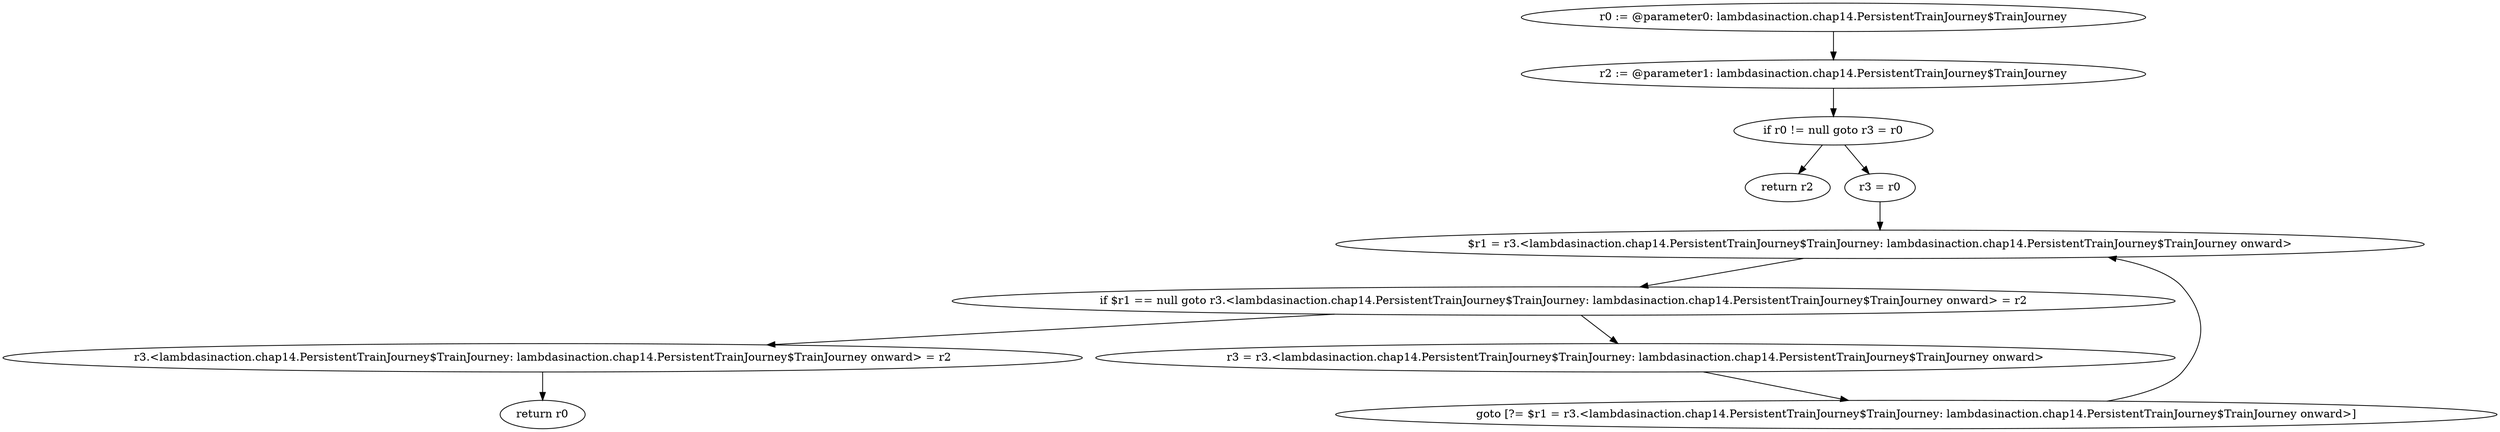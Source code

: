 digraph "unitGraph" {
    "r0 := @parameter0: lambdasinaction.chap14.PersistentTrainJourney$TrainJourney"
    "r2 := @parameter1: lambdasinaction.chap14.PersistentTrainJourney$TrainJourney"
    "if r0 != null goto r3 = r0"
    "return r2"
    "r3 = r0"
    "$r1 = r3.<lambdasinaction.chap14.PersistentTrainJourney$TrainJourney: lambdasinaction.chap14.PersistentTrainJourney$TrainJourney onward>"
    "if $r1 == null goto r3.<lambdasinaction.chap14.PersistentTrainJourney$TrainJourney: lambdasinaction.chap14.PersistentTrainJourney$TrainJourney onward> = r2"
    "r3 = r3.<lambdasinaction.chap14.PersistentTrainJourney$TrainJourney: lambdasinaction.chap14.PersistentTrainJourney$TrainJourney onward>"
    "goto [?= $r1 = r3.<lambdasinaction.chap14.PersistentTrainJourney$TrainJourney: lambdasinaction.chap14.PersistentTrainJourney$TrainJourney onward>]"
    "r3.<lambdasinaction.chap14.PersistentTrainJourney$TrainJourney: lambdasinaction.chap14.PersistentTrainJourney$TrainJourney onward> = r2"
    "return r0"
    "r0 := @parameter0: lambdasinaction.chap14.PersistentTrainJourney$TrainJourney"->"r2 := @parameter1: lambdasinaction.chap14.PersistentTrainJourney$TrainJourney";
    "r2 := @parameter1: lambdasinaction.chap14.PersistentTrainJourney$TrainJourney"->"if r0 != null goto r3 = r0";
    "if r0 != null goto r3 = r0"->"return r2";
    "if r0 != null goto r3 = r0"->"r3 = r0";
    "r3 = r0"->"$r1 = r3.<lambdasinaction.chap14.PersistentTrainJourney$TrainJourney: lambdasinaction.chap14.PersistentTrainJourney$TrainJourney onward>";
    "$r1 = r3.<lambdasinaction.chap14.PersistentTrainJourney$TrainJourney: lambdasinaction.chap14.PersistentTrainJourney$TrainJourney onward>"->"if $r1 == null goto r3.<lambdasinaction.chap14.PersistentTrainJourney$TrainJourney: lambdasinaction.chap14.PersistentTrainJourney$TrainJourney onward> = r2";
    "if $r1 == null goto r3.<lambdasinaction.chap14.PersistentTrainJourney$TrainJourney: lambdasinaction.chap14.PersistentTrainJourney$TrainJourney onward> = r2"->"r3 = r3.<lambdasinaction.chap14.PersistentTrainJourney$TrainJourney: lambdasinaction.chap14.PersistentTrainJourney$TrainJourney onward>";
    "if $r1 == null goto r3.<lambdasinaction.chap14.PersistentTrainJourney$TrainJourney: lambdasinaction.chap14.PersistentTrainJourney$TrainJourney onward> = r2"->"r3.<lambdasinaction.chap14.PersistentTrainJourney$TrainJourney: lambdasinaction.chap14.PersistentTrainJourney$TrainJourney onward> = r2";
    "r3 = r3.<lambdasinaction.chap14.PersistentTrainJourney$TrainJourney: lambdasinaction.chap14.PersistentTrainJourney$TrainJourney onward>"->"goto [?= $r1 = r3.<lambdasinaction.chap14.PersistentTrainJourney$TrainJourney: lambdasinaction.chap14.PersistentTrainJourney$TrainJourney onward>]";
    "goto [?= $r1 = r3.<lambdasinaction.chap14.PersistentTrainJourney$TrainJourney: lambdasinaction.chap14.PersistentTrainJourney$TrainJourney onward>]"->"$r1 = r3.<lambdasinaction.chap14.PersistentTrainJourney$TrainJourney: lambdasinaction.chap14.PersistentTrainJourney$TrainJourney onward>";
    "r3.<lambdasinaction.chap14.PersistentTrainJourney$TrainJourney: lambdasinaction.chap14.PersistentTrainJourney$TrainJourney onward> = r2"->"return r0";
}
